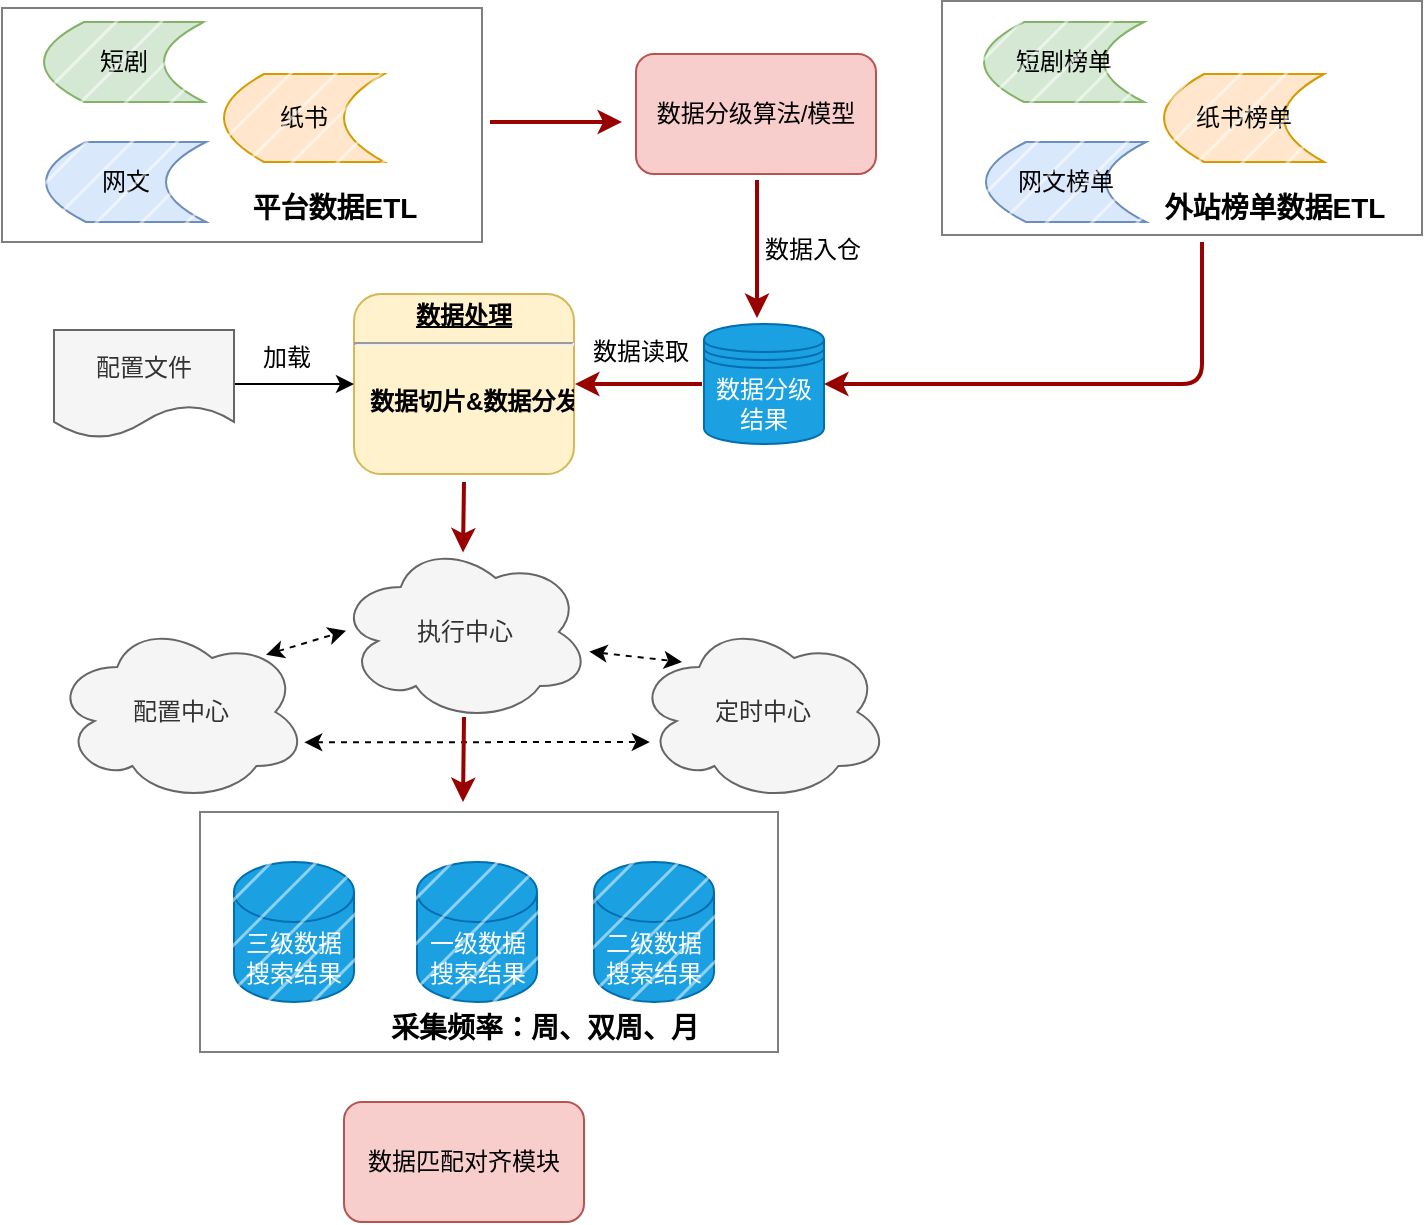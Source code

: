 <mxfile version="24.7.0" type="github">
  <diagram name="Page-1" id="c7558073-3199-34d8-9f00-42111426c3f3">
    <mxGraphModel dx="1050" dy="530" grid="1" gridSize="10" guides="1" tooltips="1" connect="1" arrows="1" fold="1" page="1" pageScale="1" pageWidth="826" pageHeight="1169" background="none" math="0" shadow="0">
      <root>
        <mxCell id="0" />
        <mxCell id="1" parent="0" />
        <mxCell id="6" value="&lt;p style=&quot;margin: 0px; margin-top: 4px; text-align: center; text-decoration: underline;&quot;&gt;&lt;strong&gt;数据处理&lt;br&gt;&lt;/strong&gt;&lt;/p&gt;&lt;hr&gt;&lt;p style=&quot;margin: 0px; margin-left: 8px;&quot;&gt;&lt;br&gt;&lt;/p&gt;&lt;p style=&quot;margin: 0px; margin-left: 8px;&quot;&gt;数据切片&amp;amp;数据分发&lt;/p&gt;" style="verticalAlign=middle;align=center;overflow=fill;fontSize=12;fontFamily=Helvetica;html=1;rounded=1;fontStyle=1;strokeWidth=1;fillColor=#fff2cc;strokeColor=#d6b656;" parent="1" vertex="1">
          <mxGeometry x="346" y="156" width="110" height="90" as="geometry" />
        </mxCell>
        <mxCell id="85" value="" style="edgeStyle=elbowEdgeStyle;elbow=horizontal;strokeColor=#990000;strokeWidth=2;exitX=1;exitY=0.5;exitDx=0;exitDy=0;" parent="1" edge="1">
          <mxGeometry width="100" height="100" relative="1" as="geometry">
            <mxPoint x="414" y="70" as="sourcePoint" />
            <mxPoint x="480" y="70" as="targetPoint" />
            <Array as="points" />
          </mxGeometry>
        </mxCell>
        <mxCell id="92" value="" style="edgeStyle=elbowEdgeStyle;elbow=horizontal;strokeColor=#990000;strokeWidth=2;entryX=0.502;entryY=0.058;entryDx=0;entryDy=0;entryPerimeter=0;" parent="1" target="Rml0BYQFzfzDWqCBFkqi-107" edge="1">
          <mxGeometry width="100" height="100" relative="1" as="geometry">
            <mxPoint x="401" y="250" as="sourcePoint" />
            <mxPoint x="401" y="280" as="targetPoint" />
            <Array as="points">
              <mxPoint x="400.5" y="269" />
            </Array>
          </mxGeometry>
        </mxCell>
        <mxCell id="Rml0BYQFzfzDWqCBFkqi-97" value="网文" style="shape=dataStorage;whiteSpace=wrap;html=1;fixedSize=1;fillColor=#dae8fc;strokeColor=#6c8ebf;size=20;" vertex="1" parent="1">
          <mxGeometry x="192" y="80" width="80" height="40" as="geometry" />
        </mxCell>
        <mxCell id="Rml0BYQFzfzDWqCBFkqi-98" value="短剧" style="shape=dataStorage;whiteSpace=wrap;html=1;fixedSize=1;fillColor=#d5e8d4;strokeColor=#82b366;" vertex="1" parent="1">
          <mxGeometry x="191" y="20" width="80" height="40" as="geometry" />
        </mxCell>
        <mxCell id="Rml0BYQFzfzDWqCBFkqi-99" value="纸书" style="shape=dataStorage;whiteSpace=wrap;html=1;fixedSize=1;fillColor=#ffe6cc;strokeColor=#d79b00;" vertex="1" parent="1">
          <mxGeometry x="281" y="46" width="80" height="44" as="geometry" />
        </mxCell>
        <mxCell id="Rml0BYQFzfzDWqCBFkqi-101" value="数据分级算法/模型" style="rounded=1;whiteSpace=wrap;html=1;fillColor=#f8cecc;strokeColor=#b85450;" vertex="1" parent="1">
          <mxGeometry x="487" y="36" width="120" height="60" as="geometry" />
        </mxCell>
        <mxCell id="Rml0BYQFzfzDWqCBFkqi-102" value="" style="rounded=0;whiteSpace=wrap;html=1;fillStyle=hatch;opacity=50;" vertex="1" parent="1">
          <mxGeometry x="170" y="13" width="240" height="117" as="geometry" />
        </mxCell>
        <mxCell id="Rml0BYQFzfzDWqCBFkqi-103" value="数据分级结果" style="shape=datastore;whiteSpace=wrap;html=1;fillColor=#1ba1e2;fontColor=#ffffff;strokeColor=#006EAF;" vertex="1" parent="1">
          <mxGeometry x="521" y="171" width="60" height="60" as="geometry" />
        </mxCell>
        <mxCell id="Rml0BYQFzfzDWqCBFkqi-122" value="" style="edgeStyle=orthogonalEdgeStyle;rounded=0;orthogonalLoop=1;jettySize=auto;html=1;" edge="1" parent="1" source="Rml0BYQFzfzDWqCBFkqi-104" target="6">
          <mxGeometry relative="1" as="geometry" />
        </mxCell>
        <mxCell id="Rml0BYQFzfzDWqCBFkqi-104" value="配置文件" style="shape=document;whiteSpace=wrap;html=1;boundedLbl=1;fillColor=#f5f5f5;fontColor=#333333;strokeColor=#666666;" vertex="1" parent="1">
          <mxGeometry x="196" y="174" width="90" height="54" as="geometry" />
        </mxCell>
        <mxCell id="Rml0BYQFzfzDWqCBFkqi-107" value="执行中心" style="ellipse;shape=cloud;whiteSpace=wrap;html=1;fillColor=#f5f5f5;fontColor=#333333;strokeColor=#666666;" vertex="1" parent="1">
          <mxGeometry x="337.75" y="280" width="126.5" height="90" as="geometry" />
        </mxCell>
        <mxCell id="Rml0BYQFzfzDWqCBFkqi-109" value="配置中心" style="ellipse;shape=cloud;whiteSpace=wrap;html=1;fillColor=#f5f5f5;fontColor=#333333;strokeColor=#666666;" vertex="1" parent="1">
          <mxGeometry x="196" y="320" width="126.5" height="90" as="geometry" />
        </mxCell>
        <mxCell id="Rml0BYQFzfzDWqCBFkqi-110" value="定时中心" style="ellipse;shape=cloud;whiteSpace=wrap;html=1;fillColor=#f5f5f5;fontColor=#333333;strokeColor=#666666;" vertex="1" parent="1">
          <mxGeometry x="487" y="320" width="126.5" height="90" as="geometry" />
        </mxCell>
        <mxCell id="Rml0BYQFzfzDWqCBFkqi-111" value="" style="edgeStyle=elbowEdgeStyle;elbow=vertical;strokeColor=#990000;strokeWidth=2" edge="1" parent="1">
          <mxGeometry width="100" height="100" relative="1" as="geometry">
            <mxPoint x="520" y="201" as="sourcePoint" />
            <mxPoint x="456.5" y="200.5" as="targetPoint" />
          </mxGeometry>
        </mxCell>
        <mxCell id="Rml0BYQFzfzDWqCBFkqi-116" value="" style="edgeStyle=elbowEdgeStyle;elbow=horizontal;strokeColor=#990000;strokeWidth=2" edge="1" parent="1">
          <mxGeometry width="100" height="100" relative="1" as="geometry">
            <mxPoint x="547.5" y="99" as="sourcePoint" />
            <mxPoint x="547.5" y="168" as="targetPoint" />
            <Array as="points">
              <mxPoint x="547.5" y="128" />
            </Array>
          </mxGeometry>
        </mxCell>
        <mxCell id="Rml0BYQFzfzDWqCBFkqi-117" value="&lt;font style=&quot;font-size: 14px;&quot;&gt;平台数据ETL&lt;/font&gt;" style="text;strokeColor=none;fillColor=none;html=1;fontSize=24;fontStyle=1;verticalAlign=middle;align=center;" vertex="1" parent="1">
          <mxGeometry x="281" y="100" width="109" height="20" as="geometry" />
        </mxCell>
        <mxCell id="Rml0BYQFzfzDWqCBFkqi-118" value="&lt;font style=&quot;font-size: 12px; font-weight: normal;&quot;&gt;数据入仓&lt;/font&gt;" style="text;strokeColor=none;fillColor=none;html=1;fontSize=24;fontStyle=1;verticalAlign=middle;align=center;" vertex="1" parent="1">
          <mxGeometry x="520" y="120" width="109" height="20" as="geometry" />
        </mxCell>
        <mxCell id="Rml0BYQFzfzDWqCBFkqi-119" value="&lt;font style=&quot;font-size: 12px; font-weight: normal;&quot;&gt;数据读取&lt;/font&gt;" style="text;strokeColor=none;fillColor=none;html=1;fontSize=24;fontStyle=1;verticalAlign=middle;align=center;" vertex="1" parent="1">
          <mxGeometry x="434" y="171" width="109" height="20" as="geometry" />
        </mxCell>
        <mxCell id="Rml0BYQFzfzDWqCBFkqi-123" value="&lt;font style=&quot;font-size: 12px; font-weight: normal;&quot;&gt;加载&lt;/font&gt;" style="text;strokeColor=none;fillColor=none;html=1;fontSize=24;fontStyle=1;verticalAlign=middle;align=center;" vertex="1" parent="1">
          <mxGeometry x="257.5" y="174" width="109" height="20" as="geometry" />
        </mxCell>
        <mxCell id="Rml0BYQFzfzDWqCBFkqi-126" value="" style="endArrow=classic;startArrow=classic;html=1;rounded=0;exitX=0.838;exitY=0.182;exitDx=0;exitDy=0;exitPerimeter=0;dashed=1;entryX=0.034;entryY=0.493;entryDx=0;entryDy=0;entryPerimeter=0;" edge="1" parent="1" source="Rml0BYQFzfzDWqCBFkqi-109" target="Rml0BYQFzfzDWqCBFkqi-107">
          <mxGeometry width="50" height="50" relative="1" as="geometry">
            <mxPoint x="296" y="390" as="sourcePoint" />
            <mxPoint x="346" y="340" as="targetPoint" />
          </mxGeometry>
        </mxCell>
        <mxCell id="Rml0BYQFzfzDWqCBFkqi-127" value="" style="endArrow=classic;startArrow=classic;html=1;rounded=0;exitX=0.995;exitY=0.609;exitDx=0;exitDy=0;exitPerimeter=0;dashed=1;" edge="1" parent="1" source="Rml0BYQFzfzDWqCBFkqi-107">
          <mxGeometry width="50" height="50" relative="1" as="geometry">
            <mxPoint x="390" y="460" as="sourcePoint" />
            <mxPoint x="510" y="340" as="targetPoint" />
          </mxGeometry>
        </mxCell>
        <mxCell id="Rml0BYQFzfzDWqCBFkqi-128" value="" style="endArrow=classic;startArrow=classic;html=1;rounded=0;exitX=0.875;exitY=0.5;exitDx=0;exitDy=0;exitPerimeter=0;entryX=0.097;entryY=0.556;entryDx=0;entryDy=0;entryPerimeter=0;dashed=1;" edge="1" parent="1">
          <mxGeometry width="50" height="50" relative="1" as="geometry">
            <mxPoint x="321.118" y="380.14" as="sourcePoint" />
            <mxPoint x="493.881" y="380.0" as="targetPoint" />
          </mxGeometry>
        </mxCell>
        <mxCell id="Rml0BYQFzfzDWqCBFkqi-133" value="网文榜单" style="shape=dataStorage;whiteSpace=wrap;html=1;fixedSize=1;fillColor=#dae8fc;strokeColor=#6c8ebf;size=20;" vertex="1" parent="1">
          <mxGeometry x="662" y="80" width="80" height="40" as="geometry" />
        </mxCell>
        <mxCell id="Rml0BYQFzfzDWqCBFkqi-134" value="短剧榜单" style="shape=dataStorage;whiteSpace=wrap;html=1;fixedSize=1;fillColor=#d5e8d4;strokeColor=#82b366;" vertex="1" parent="1">
          <mxGeometry x="661" y="20" width="80" height="40" as="geometry" />
        </mxCell>
        <mxCell id="Rml0BYQFzfzDWqCBFkqi-135" value="纸书榜单" style="shape=dataStorage;whiteSpace=wrap;html=1;fixedSize=1;fillColor=#ffe6cc;strokeColor=#d79b00;" vertex="1" parent="1">
          <mxGeometry x="751" y="46" width="80" height="44" as="geometry" />
        </mxCell>
        <mxCell id="Rml0BYQFzfzDWqCBFkqi-136" value="" style="rounded=0;whiteSpace=wrap;html=1;fillStyle=hatch;opacity=50;" vertex="1" parent="1">
          <mxGeometry x="640" y="9.5" width="240" height="117" as="geometry" />
        </mxCell>
        <mxCell id="Rml0BYQFzfzDWqCBFkqi-137" value="&lt;font style=&quot;font-size: 14px;&quot;&gt;外站榜单数据ETL&lt;/font&gt;" style="text;strokeColor=none;fillColor=none;html=1;fontSize=24;fontStyle=1;verticalAlign=middle;align=center;" vertex="1" parent="1">
          <mxGeometry x="751" y="100" width="109" height="20" as="geometry" />
        </mxCell>
        <mxCell id="Rml0BYQFzfzDWqCBFkqi-138" value="" style="edgeStyle=elbowEdgeStyle;elbow=horizontal;strokeColor=#990000;strokeWidth=2;entryX=1;entryY=0.5;entryDx=0;entryDy=0;" edge="1" parent="1" target="Rml0BYQFzfzDWqCBFkqi-103">
          <mxGeometry width="100" height="100" relative="1" as="geometry">
            <mxPoint x="770" y="130" as="sourcePoint" />
            <mxPoint x="770" y="199" as="targetPoint" />
            <Array as="points">
              <mxPoint x="770" y="159" />
            </Array>
          </mxGeometry>
        </mxCell>
        <mxCell id="Rml0BYQFzfzDWqCBFkqi-139" value="一级数据搜索结果" style="shape=cylinder3;whiteSpace=wrap;html=1;boundedLbl=1;backgroundOutline=1;size=15;fillColor=#1ba1e2;fontColor=#ffffff;strokeColor=#006EAF;" vertex="1" parent="1">
          <mxGeometry x="377.5" y="440" width="60" height="70" as="geometry" />
        </mxCell>
        <mxCell id="Rml0BYQFzfzDWqCBFkqi-140" value="三级数据搜索结果" style="shape=cylinder3;whiteSpace=wrap;html=1;boundedLbl=1;backgroundOutline=1;size=15;fillColor=#1ba1e2;fontColor=#ffffff;strokeColor=#006EAF;" vertex="1" parent="1">
          <mxGeometry x="286" y="440" width="60" height="70" as="geometry" />
        </mxCell>
        <mxCell id="Rml0BYQFzfzDWqCBFkqi-141" value="二级数据搜索结果" style="shape=cylinder3;whiteSpace=wrap;html=1;boundedLbl=1;backgroundOutline=1;size=15;fillColor=#1ba1e2;fontColor=#ffffff;strokeColor=#006EAF;" vertex="1" parent="1">
          <mxGeometry x="466" y="440" width="60" height="70" as="geometry" />
        </mxCell>
        <mxCell id="Rml0BYQFzfzDWqCBFkqi-142" value="" style="rounded=0;whiteSpace=wrap;html=1;fillStyle=hatch;opacity=50;" vertex="1" parent="1">
          <mxGeometry x="269" y="415" width="289" height="120" as="geometry" />
        </mxCell>
        <mxCell id="Rml0BYQFzfzDWqCBFkqi-143" value="&lt;font style=&quot;font-size: 14px;&quot;&gt;采集频率：周、双周、月&lt;/font&gt;" style="text;strokeColor=none;fillColor=none;html=1;fontSize=24;fontStyle=1;verticalAlign=middle;align=center;" vertex="1" parent="1">
          <mxGeometry x="346" y="510" width="190" height="20" as="geometry" />
        </mxCell>
        <mxCell id="Rml0BYQFzfzDWqCBFkqi-146" value="" style="edgeStyle=elbowEdgeStyle;elbow=horizontal;strokeColor=#990000;strokeWidth=2;" edge="1" parent="1">
          <mxGeometry width="100" height="100" relative="1" as="geometry">
            <mxPoint x="401" y="367.5" as="sourcePoint" />
            <mxPoint x="400" y="410" as="targetPoint" />
            <Array as="points">
              <mxPoint x="400.5" y="386.5" />
            </Array>
          </mxGeometry>
        </mxCell>
        <mxCell id="Rml0BYQFzfzDWqCBFkqi-147" value="数据匹配对齐模块" style="rounded=1;whiteSpace=wrap;html=1;fillColor=#f8cecc;strokeColor=#b85450;" vertex="1" parent="1">
          <mxGeometry x="341" y="560" width="120" height="60" as="geometry" />
        </mxCell>
      </root>
    </mxGraphModel>
  </diagram>
</mxfile>
